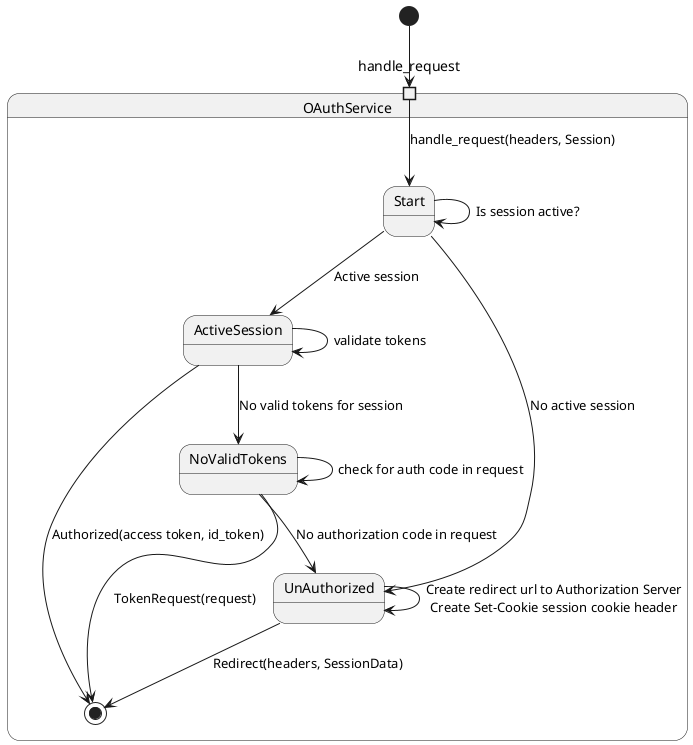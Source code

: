 @startuml


state OAuthService {
  state handle_request <<inputPin>>

  handle_request --> Start: handle_request(headers, Session)
  Start --> Start: Is session active?
  Start --> ActiveSession: Active session
  Start --> UnAuthorized: No active session
  UnAuthorized --> UnAuthorized: Create redirect url to Authorization Server\nCreate Set-Cookie session cookie header
  UnAuthorized --> [*]: Redirect(headers, SessionData)
  ActiveSession --> ActiveSession: validate tokens
  ActiveSession --> NoValidTokens: No valid tokens for session
  NoValidTokens --> NoValidTokens: check for auth code in request
  NoValidTokens --> UnAuthorized: No authorization code in request
  NoValidTokens --> [*]: TokenRequest(request)
  ActiveSession --> [*]: Authorized(access token, id_token)



}
[*] --> handle_request
@enduml